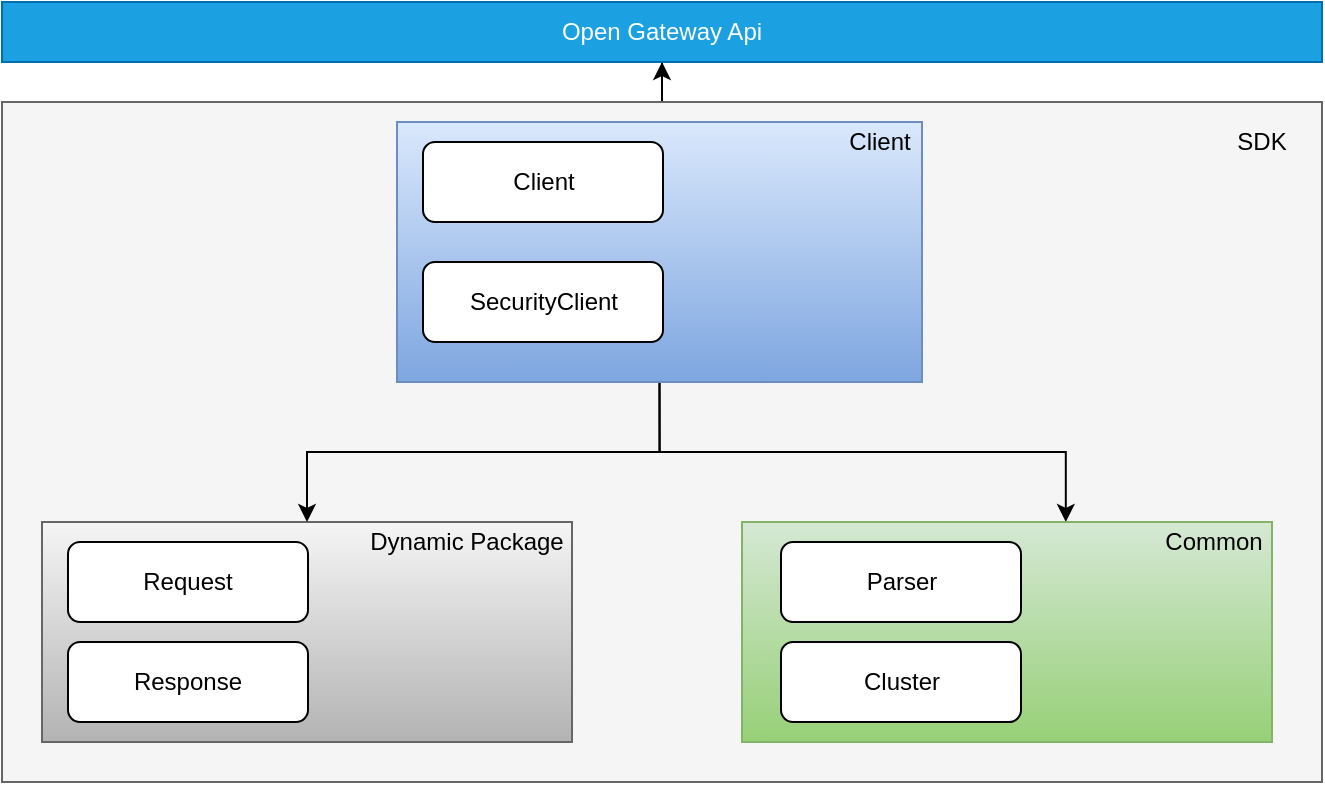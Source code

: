 <mxfile version="12.6.4" type="github">
  <diagram id="07wV73NrAHJTE5FpoQwP" name="Page-1">
    <mxGraphModel dx="781" dy="606" grid="1" gridSize="10" guides="1" tooltips="1" connect="1" arrows="1" fold="1" page="1" pageScale="1" pageWidth="827" pageHeight="1169" math="0" shadow="0">
      <root>
        <mxCell id="0"/>
        <mxCell id="1" parent="0"/>
        <mxCell id="j_DrRz209aC8PThboWVc-9" value="" style="edgeStyle=orthogonalEdgeStyle;rounded=0;orthogonalLoop=1;jettySize=auto;html=1;entryX=0.5;entryY=1;entryDx=0;entryDy=0;" edge="1" parent="1" source="j_DrRz209aC8PThboWVc-1" target="j_DrRz209aC8PThboWVc-7">
          <mxGeometry relative="1" as="geometry">
            <mxPoint x="390" y="10" as="targetPoint"/>
          </mxGeometry>
        </mxCell>
        <mxCell id="j_DrRz209aC8PThboWVc-1" value="" style="rounded=0;whiteSpace=wrap;html=1;fillColor=#f5f5f5;strokeColor=#666666;fontColor=#333333;" vertex="1" parent="1">
          <mxGeometry x="60" y="90" width="660" height="340" as="geometry"/>
        </mxCell>
        <mxCell id="j_DrRz209aC8PThboWVc-6" value="SDK" style="text;html=1;strokeColor=none;fillColor=none;align=center;verticalAlign=middle;whiteSpace=wrap;rounded=0;" vertex="1" parent="1">
          <mxGeometry x="670" y="100" width="40" height="20" as="geometry"/>
        </mxCell>
        <mxCell id="j_DrRz209aC8PThboWVc-7" value="Open Gateway Api" style="rounded=0;whiteSpace=wrap;html=1;fillColor=#1ba1e2;strokeColor=#006EAF;fontColor=#ffffff;" vertex="1" parent="1">
          <mxGeometry x="60" y="40" width="660" height="30" as="geometry"/>
        </mxCell>
        <mxCell id="j_DrRz209aC8PThboWVc-10" value="" style="rounded=0;whiteSpace=wrap;html=1;fillColor=#f5f5f5;strokeColor=#666666;gradientColor=#b3b3b3;" vertex="1" parent="1">
          <mxGeometry x="80" y="300" width="265" height="110" as="geometry"/>
        </mxCell>
        <mxCell id="j_DrRz209aC8PThboWVc-4" value="Request" style="rounded=1;whiteSpace=wrap;html=1;" vertex="1" parent="1">
          <mxGeometry x="93" y="310" width="120" height="40" as="geometry"/>
        </mxCell>
        <mxCell id="j_DrRz209aC8PThboWVc-5" value="Response" style="rounded=1;whiteSpace=wrap;html=1;" vertex="1" parent="1">
          <mxGeometry x="93" y="360" width="120" height="40" as="geometry"/>
        </mxCell>
        <mxCell id="j_DrRz209aC8PThboWVc-11" value="Dynamic Package" style="text;html=1;strokeColor=none;fillColor=none;align=center;verticalAlign=middle;whiteSpace=wrap;rounded=0;" vertex="1" parent="1">
          <mxGeometry x="240" y="300" width="105" height="20" as="geometry"/>
        </mxCell>
        <mxCell id="j_DrRz209aC8PThboWVc-23" style="edgeStyle=orthogonalEdgeStyle;rounded=0;orthogonalLoop=1;jettySize=auto;html=1;exitX=0.5;exitY=1;exitDx=0;exitDy=0;entryX=0.5;entryY=0;entryDx=0;entryDy=0;" edge="1" parent="1" source="j_DrRz209aC8PThboWVc-13" target="j_DrRz209aC8PThboWVc-10">
          <mxGeometry relative="1" as="geometry"/>
        </mxCell>
        <mxCell id="j_DrRz209aC8PThboWVc-24" style="edgeStyle=orthogonalEdgeStyle;rounded=0;orthogonalLoop=1;jettySize=auto;html=1;exitX=0.5;exitY=1;exitDx=0;exitDy=0;entryX=0.611;entryY=0;entryDx=0;entryDy=0;entryPerimeter=0;" edge="1" parent="1" source="j_DrRz209aC8PThboWVc-13" target="j_DrRz209aC8PThboWVc-18">
          <mxGeometry relative="1" as="geometry"/>
        </mxCell>
        <mxCell id="j_DrRz209aC8PThboWVc-13" value="" style="rounded=0;whiteSpace=wrap;html=1;fillColor=#dae8fc;strokeColor=#6c8ebf;gradientColor=#7ea6e0;" vertex="1" parent="1">
          <mxGeometry x="257.5" y="100" width="262.5" height="130" as="geometry"/>
        </mxCell>
        <mxCell id="j_DrRz209aC8PThboWVc-14" value="Client" style="text;html=1;strokeColor=none;fillColor=none;align=center;verticalAlign=middle;whiteSpace=wrap;rounded=0;" vertex="1" parent="1">
          <mxGeometry x="479" y="100" width="40" height="20" as="geometry"/>
        </mxCell>
        <mxCell id="j_DrRz209aC8PThboWVc-15" value="Client" style="rounded=1;whiteSpace=wrap;html=1;" vertex="1" parent="1">
          <mxGeometry x="270.5" y="110" width="120" height="40" as="geometry"/>
        </mxCell>
        <mxCell id="j_DrRz209aC8PThboWVc-16" value="SecurityClient" style="rounded=1;whiteSpace=wrap;html=1;" vertex="1" parent="1">
          <mxGeometry x="270.5" y="170" width="120" height="40" as="geometry"/>
        </mxCell>
        <mxCell id="j_DrRz209aC8PThboWVc-18" value="" style="rounded=0;whiteSpace=wrap;html=1;fillColor=#d5e8d4;strokeColor=#82b366;gradientColor=#97d077;" vertex="1" parent="1">
          <mxGeometry x="430" y="300" width="265" height="110" as="geometry"/>
        </mxCell>
        <mxCell id="j_DrRz209aC8PThboWVc-19" value="Common" style="text;html=1;strokeColor=none;fillColor=none;align=center;verticalAlign=middle;whiteSpace=wrap;rounded=0;" vertex="1" parent="1">
          <mxGeometry x="645.5" y="300" width="40" height="20" as="geometry"/>
        </mxCell>
        <mxCell id="j_DrRz209aC8PThboWVc-21" value="Parser" style="rounded=1;whiteSpace=wrap;html=1;" vertex="1" parent="1">
          <mxGeometry x="449.5" y="310" width="120" height="40" as="geometry"/>
        </mxCell>
        <mxCell id="j_DrRz209aC8PThboWVc-22" value="Cluster" style="rounded=1;whiteSpace=wrap;html=1;" vertex="1" parent="1">
          <mxGeometry x="449.5" y="360" width="120" height="40" as="geometry"/>
        </mxCell>
      </root>
    </mxGraphModel>
  </diagram>
</mxfile>
